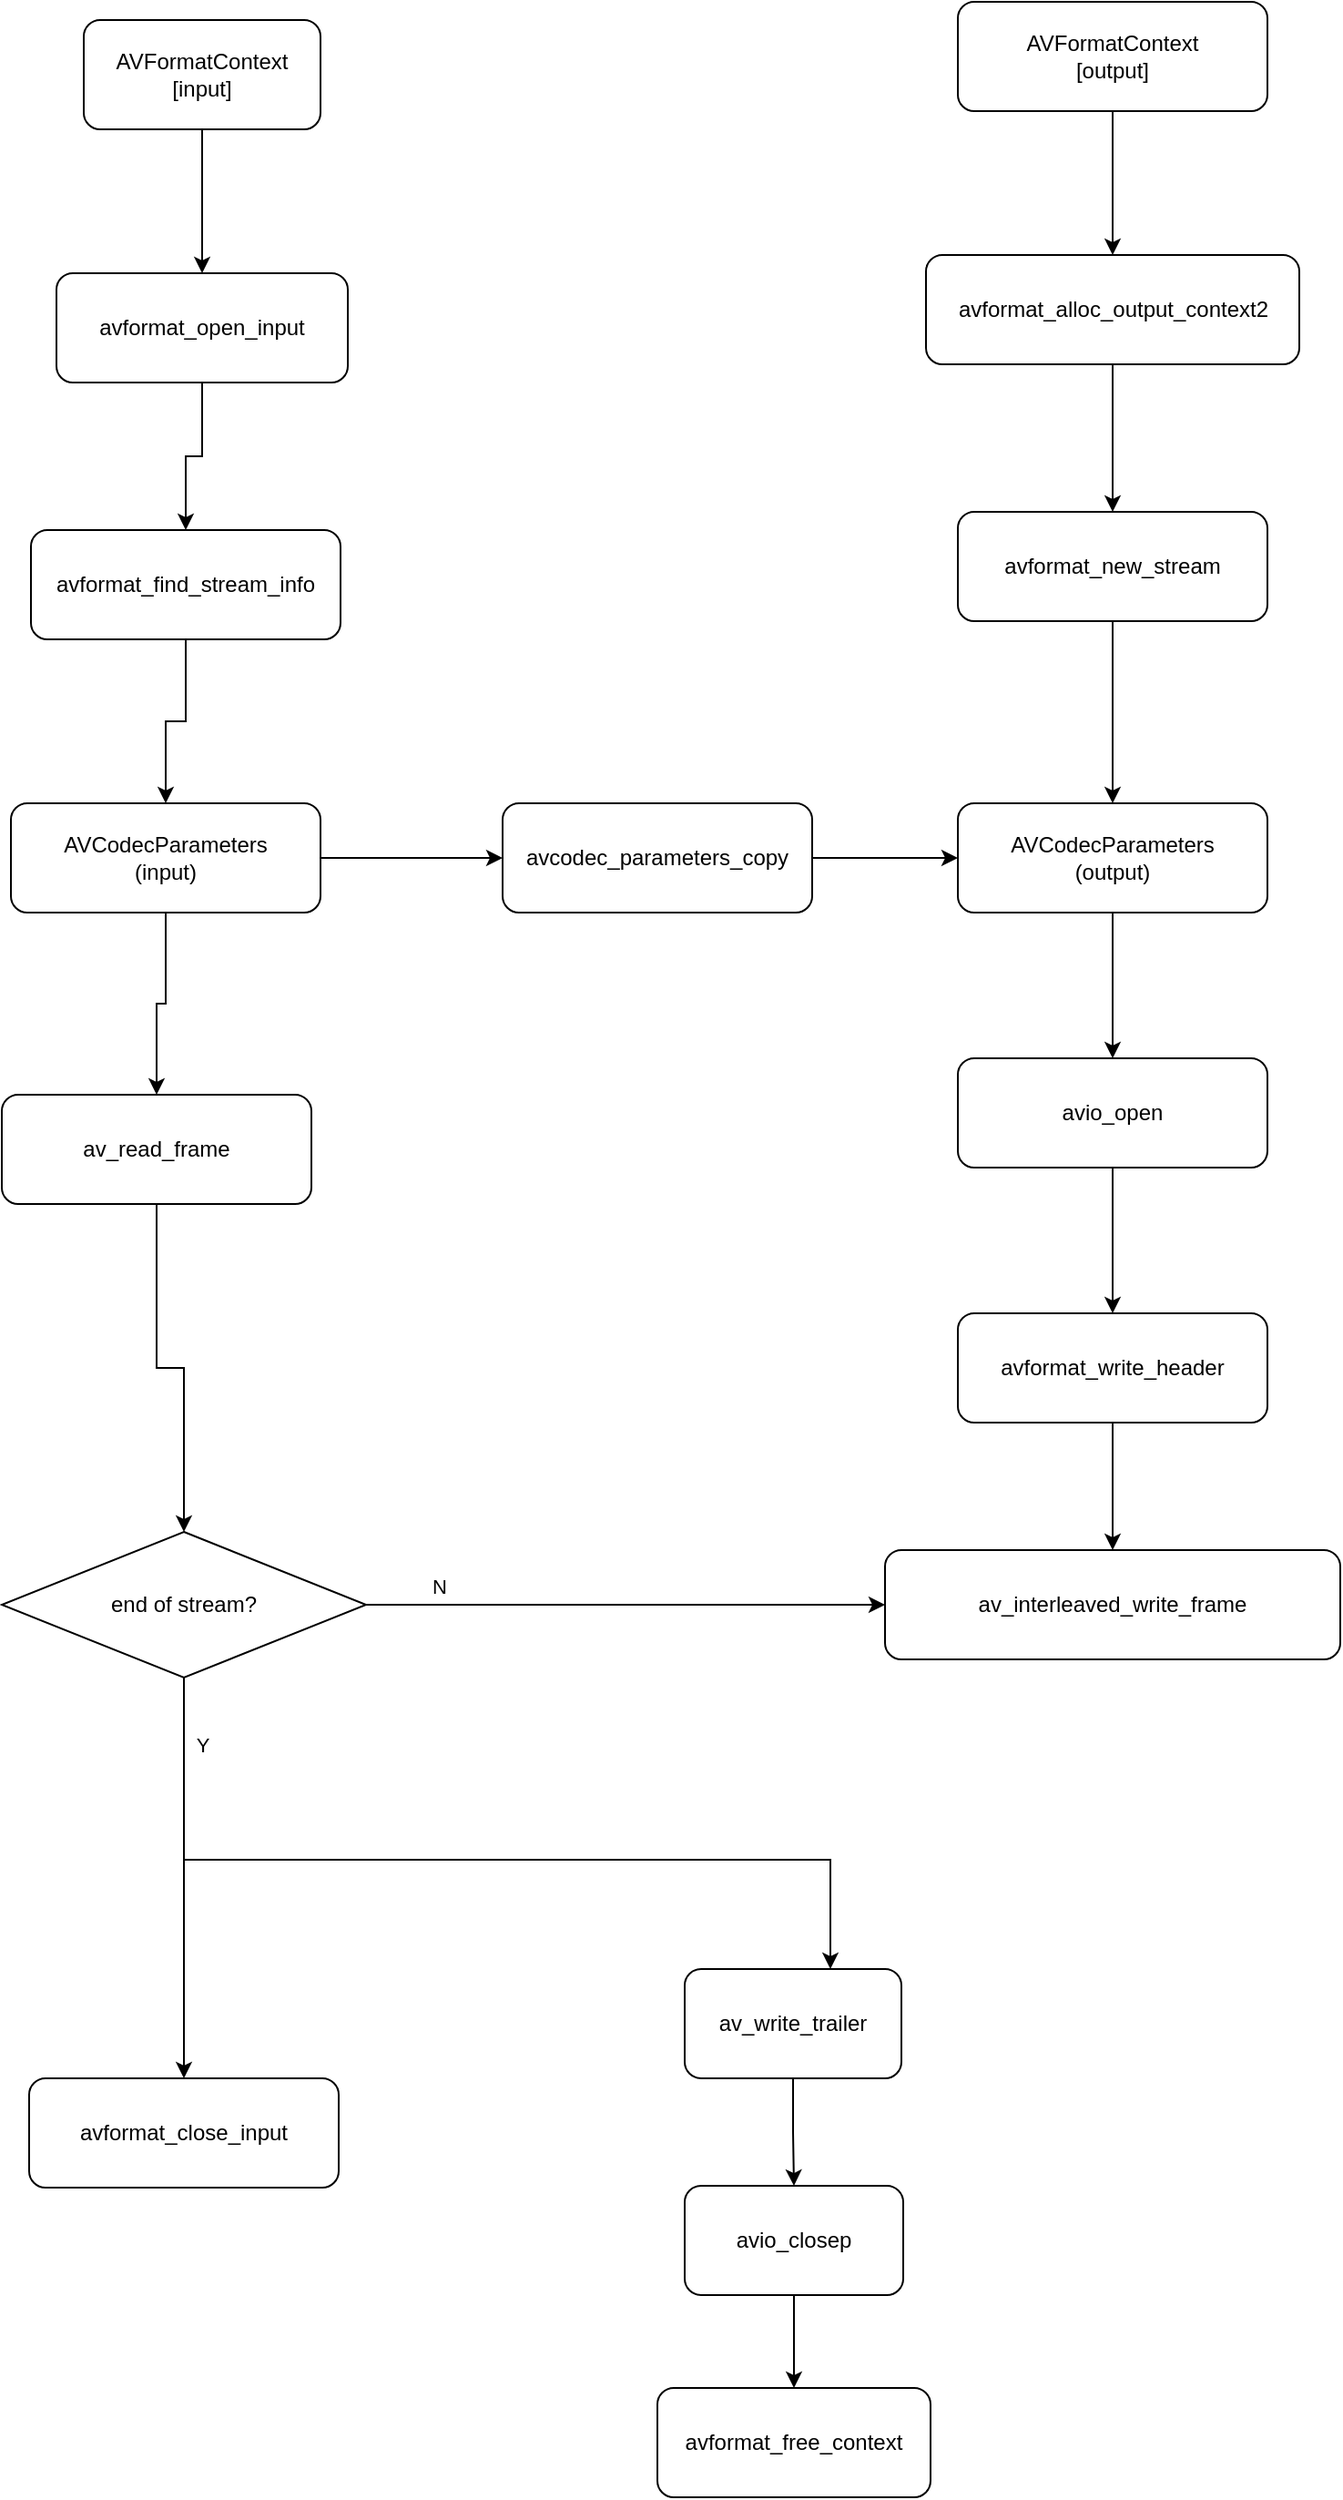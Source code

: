 <mxfile version="20.1.1" type="github">
  <diagram id="fi-OBeDVoVyC95V5E4uT" name="Page-1">
    <mxGraphModel dx="4959" dy="3491" grid="1" gridSize="10" guides="1" tooltips="1" connect="1" arrows="1" fold="1" page="1" pageScale="1" pageWidth="827" pageHeight="1169" math="0" shadow="0">
      <root>
        <mxCell id="0" />
        <mxCell id="1" parent="0" />
        <mxCell id="qyG4BkSLCux7nXN27tCq-3" value="" style="edgeStyle=orthogonalEdgeStyle;rounded=0;orthogonalLoop=1;jettySize=auto;html=1;" edge="1" parent="1" source="qyG4BkSLCux7nXN27tCq-1" target="qyG4BkSLCux7nXN27tCq-2">
          <mxGeometry relative="1" as="geometry" />
        </mxCell>
        <mxCell id="qyG4BkSLCux7nXN27tCq-1" value="AVFormatContext&lt;br&gt;[input]" style="rounded=1;whiteSpace=wrap;html=1;" vertex="1" parent="1">
          <mxGeometry x="40" y="-80" width="130" height="60" as="geometry" />
        </mxCell>
        <mxCell id="qyG4BkSLCux7nXN27tCq-5" value="" style="edgeStyle=orthogonalEdgeStyle;rounded=0;orthogonalLoop=1;jettySize=auto;html=1;" edge="1" parent="1" source="qyG4BkSLCux7nXN27tCq-2" target="qyG4BkSLCux7nXN27tCq-4">
          <mxGeometry relative="1" as="geometry" />
        </mxCell>
        <mxCell id="qyG4BkSLCux7nXN27tCq-2" value="avformat_open_input" style="rounded=1;whiteSpace=wrap;html=1;" vertex="1" parent="1">
          <mxGeometry x="25" y="59" width="160" height="60" as="geometry" />
        </mxCell>
        <mxCell id="qyG4BkSLCux7nXN27tCq-24" value="" style="edgeStyle=orthogonalEdgeStyle;rounded=0;orthogonalLoop=1;jettySize=auto;html=1;" edge="1" parent="1" source="qyG4BkSLCux7nXN27tCq-4" target="qyG4BkSLCux7nXN27tCq-6">
          <mxGeometry relative="1" as="geometry">
            <mxPoint x="96" y="340" as="targetPoint" />
          </mxGeometry>
        </mxCell>
        <mxCell id="qyG4BkSLCux7nXN27tCq-4" value="avformat_find_stream_info" style="rounded=1;whiteSpace=wrap;html=1;" vertex="1" parent="1">
          <mxGeometry x="11" y="200" width="170" height="60" as="geometry" />
        </mxCell>
        <mxCell id="qyG4BkSLCux7nXN27tCq-9" value="" style="edgeStyle=orthogonalEdgeStyle;rounded=0;orthogonalLoop=1;jettySize=auto;html=1;" edge="1" parent="1" source="qyG4BkSLCux7nXN27tCq-6" target="qyG4BkSLCux7nXN27tCq-8">
          <mxGeometry relative="1" as="geometry" />
        </mxCell>
        <mxCell id="qyG4BkSLCux7nXN27tCq-43" value="" style="edgeStyle=orthogonalEdgeStyle;rounded=0;orthogonalLoop=1;jettySize=auto;html=1;" edge="1" parent="1" source="qyG4BkSLCux7nXN27tCq-6" target="qyG4BkSLCux7nXN27tCq-42">
          <mxGeometry relative="1" as="geometry" />
        </mxCell>
        <mxCell id="qyG4BkSLCux7nXN27tCq-6" value="AVCodecParameters&lt;br&gt;(input)" style="rounded=1;whiteSpace=wrap;html=1;" vertex="1" parent="1">
          <mxGeometry y="350" width="170" height="60" as="geometry" />
        </mxCell>
        <mxCell id="qyG4BkSLCux7nXN27tCq-11" value="" style="edgeStyle=orthogonalEdgeStyle;rounded=0;orthogonalLoop=1;jettySize=auto;html=1;" edge="1" parent="1" source="qyG4BkSLCux7nXN27tCq-8" target="qyG4BkSLCux7nXN27tCq-12">
          <mxGeometry relative="1" as="geometry">
            <mxPoint x="96" y="770" as="targetPoint" />
          </mxGeometry>
        </mxCell>
        <mxCell id="qyG4BkSLCux7nXN27tCq-8" value="av_read_frame" style="rounded=1;whiteSpace=wrap;html=1;" vertex="1" parent="1">
          <mxGeometry x="-5" y="510" width="170" height="60" as="geometry" />
        </mxCell>
        <mxCell id="qyG4BkSLCux7nXN27tCq-14" value="" style="edgeStyle=orthogonalEdgeStyle;rounded=0;orthogonalLoop=1;jettySize=auto;html=1;" edge="1" parent="1" source="qyG4BkSLCux7nXN27tCq-12" target="qyG4BkSLCux7nXN27tCq-15">
          <mxGeometry relative="1" as="geometry">
            <mxPoint x="275" y="790" as="targetPoint" />
          </mxGeometry>
        </mxCell>
        <mxCell id="qyG4BkSLCux7nXN27tCq-33" value="N" style="edgeLabel;html=1;align=center;verticalAlign=middle;resizable=0;points=[];" vertex="1" connectable="0" parent="qyG4BkSLCux7nXN27tCq-14">
          <mxGeometry x="-0.737" y="1" relative="1" as="geometry">
            <mxPoint x="2" y="-9" as="offset" />
          </mxGeometry>
        </mxCell>
        <mxCell id="qyG4BkSLCux7nXN27tCq-27" value="" style="edgeStyle=orthogonalEdgeStyle;rounded=0;orthogonalLoop=1;jettySize=auto;html=1;entryX=0.5;entryY=0;entryDx=0;entryDy=0;" edge="1" parent="1" source="qyG4BkSLCux7nXN27tCq-12" target="qyG4BkSLCux7nXN27tCq-18">
          <mxGeometry relative="1" as="geometry">
            <mxPoint x="95" y="1030" as="targetPoint" />
          </mxGeometry>
        </mxCell>
        <mxCell id="qyG4BkSLCux7nXN27tCq-34" value="Y" style="edgeLabel;html=1;align=center;verticalAlign=middle;resizable=0;points=[];" vertex="1" connectable="0" parent="qyG4BkSLCux7nXN27tCq-27">
          <mxGeometry x="-0.367" y="-1" relative="1" as="geometry">
            <mxPoint x="11" y="-33" as="offset" />
          </mxGeometry>
        </mxCell>
        <mxCell id="qyG4BkSLCux7nXN27tCq-41" style="edgeStyle=orthogonalEdgeStyle;rounded=0;orthogonalLoop=1;jettySize=auto;html=1;" edge="1" parent="1" source="qyG4BkSLCux7nXN27tCq-12" target="qyG4BkSLCux7nXN27tCq-35">
          <mxGeometry relative="1" as="geometry">
            <Array as="points">
              <mxPoint x="95" y="930" />
              <mxPoint x="450" y="930" />
            </Array>
          </mxGeometry>
        </mxCell>
        <mxCell id="qyG4BkSLCux7nXN27tCq-12" value="end of stream?" style="rhombus;whiteSpace=wrap;html=1;" vertex="1" parent="1">
          <mxGeometry x="-5" y="750" width="200" height="80" as="geometry" />
        </mxCell>
        <mxCell id="qyG4BkSLCux7nXN27tCq-15" value="av_interleaved_write_frame" style="rounded=1;whiteSpace=wrap;html=1;" vertex="1" parent="1">
          <mxGeometry x="480" y="760" width="250" height="60" as="geometry" />
        </mxCell>
        <mxCell id="qyG4BkSLCux7nXN27tCq-18" value="avformat_close_input" style="rounded=1;whiteSpace=wrap;html=1;" vertex="1" parent="1">
          <mxGeometry x="10" y="1050" width="170" height="60" as="geometry" />
        </mxCell>
        <mxCell id="qyG4BkSLCux7nXN27tCq-40" value="" style="edgeStyle=orthogonalEdgeStyle;rounded=0;orthogonalLoop=1;jettySize=auto;html=1;" edge="1" parent="1" source="qyG4BkSLCux7nXN27tCq-31" target="qyG4BkSLCux7nXN27tCq-39">
          <mxGeometry relative="1" as="geometry" />
        </mxCell>
        <mxCell id="qyG4BkSLCux7nXN27tCq-31" value="avio_closep" style="rounded=1;whiteSpace=wrap;html=1;" vertex="1" parent="1">
          <mxGeometry x="370" y="1109" width="120" height="60" as="geometry" />
        </mxCell>
        <mxCell id="qyG4BkSLCux7nXN27tCq-38" value="" style="edgeStyle=orthogonalEdgeStyle;rounded=0;orthogonalLoop=1;jettySize=auto;html=1;" edge="1" parent="1" source="qyG4BkSLCux7nXN27tCq-35" target="qyG4BkSLCux7nXN27tCq-31">
          <mxGeometry relative="1" as="geometry" />
        </mxCell>
        <mxCell id="qyG4BkSLCux7nXN27tCq-35" value="av_write_trailer" style="rounded=1;whiteSpace=wrap;html=1;" vertex="1" parent="1">
          <mxGeometry x="370" y="990" width="119" height="60" as="geometry" />
        </mxCell>
        <mxCell id="qyG4BkSLCux7nXN27tCq-39" value="avformat_free_context" style="rounded=1;whiteSpace=wrap;html=1;" vertex="1" parent="1">
          <mxGeometry x="355" y="1220" width="150" height="60" as="geometry" />
        </mxCell>
        <mxCell id="qyG4BkSLCux7nXN27tCq-45" value="" style="edgeStyle=orthogonalEdgeStyle;rounded=0;orthogonalLoop=1;jettySize=auto;html=1;" edge="1" parent="1" source="qyG4BkSLCux7nXN27tCq-42" target="qyG4BkSLCux7nXN27tCq-44">
          <mxGeometry relative="1" as="geometry" />
        </mxCell>
        <mxCell id="qyG4BkSLCux7nXN27tCq-42" value="avcodec_parameters_copy" style="rounded=1;whiteSpace=wrap;html=1;" vertex="1" parent="1">
          <mxGeometry x="270" y="350" width="170" height="60" as="geometry" />
        </mxCell>
        <mxCell id="qyG4BkSLCux7nXN27tCq-47" value="" style="edgeStyle=orthogonalEdgeStyle;rounded=0;orthogonalLoop=1;jettySize=auto;html=1;" edge="1" parent="1" source="qyG4BkSLCux7nXN27tCq-44" target="qyG4BkSLCux7nXN27tCq-46">
          <mxGeometry relative="1" as="geometry" />
        </mxCell>
        <mxCell id="qyG4BkSLCux7nXN27tCq-44" value="AVCodecParameters&lt;br&gt;(output)" style="rounded=1;whiteSpace=wrap;html=1;" vertex="1" parent="1">
          <mxGeometry x="520" y="350" width="170" height="60" as="geometry" />
        </mxCell>
        <mxCell id="qyG4BkSLCux7nXN27tCq-49" value="" style="edgeStyle=orthogonalEdgeStyle;rounded=0;orthogonalLoop=1;jettySize=auto;html=1;" edge="1" parent="1" source="qyG4BkSLCux7nXN27tCq-46" target="qyG4BkSLCux7nXN27tCq-48">
          <mxGeometry relative="1" as="geometry" />
        </mxCell>
        <mxCell id="qyG4BkSLCux7nXN27tCq-46" value="avio_open" style="rounded=1;whiteSpace=wrap;html=1;" vertex="1" parent="1">
          <mxGeometry x="520" y="490" width="170" height="60" as="geometry" />
        </mxCell>
        <mxCell id="qyG4BkSLCux7nXN27tCq-50" value="" style="edgeStyle=orthogonalEdgeStyle;rounded=0;orthogonalLoop=1;jettySize=auto;html=1;" edge="1" parent="1" source="qyG4BkSLCux7nXN27tCq-48" target="qyG4BkSLCux7nXN27tCq-15">
          <mxGeometry relative="1" as="geometry" />
        </mxCell>
        <mxCell id="qyG4BkSLCux7nXN27tCq-48" value="avformat_write_header" style="rounded=1;whiteSpace=wrap;html=1;" vertex="1" parent="1">
          <mxGeometry x="520" y="630" width="170" height="60" as="geometry" />
        </mxCell>
        <mxCell id="qyG4BkSLCux7nXN27tCq-53" value="" style="edgeStyle=orthogonalEdgeStyle;rounded=0;orthogonalLoop=1;jettySize=auto;html=1;" edge="1" parent="1" source="qyG4BkSLCux7nXN27tCq-51" target="qyG4BkSLCux7nXN27tCq-52">
          <mxGeometry relative="1" as="geometry" />
        </mxCell>
        <mxCell id="qyG4BkSLCux7nXN27tCq-51" value="AVFormatContext&lt;br&gt;[output]" style="rounded=1;whiteSpace=wrap;html=1;" vertex="1" parent="1">
          <mxGeometry x="520" y="-90" width="170" height="60" as="geometry" />
        </mxCell>
        <mxCell id="qyG4BkSLCux7nXN27tCq-55" value="" style="edgeStyle=orthogonalEdgeStyle;rounded=0;orthogonalLoop=1;jettySize=auto;html=1;" edge="1" parent="1" source="qyG4BkSLCux7nXN27tCq-52" target="qyG4BkSLCux7nXN27tCq-54">
          <mxGeometry relative="1" as="geometry" />
        </mxCell>
        <mxCell id="qyG4BkSLCux7nXN27tCq-52" value="avformat_alloc_output_context2" style="rounded=1;whiteSpace=wrap;html=1;" vertex="1" parent="1">
          <mxGeometry x="502.5" y="49" width="205" height="60" as="geometry" />
        </mxCell>
        <mxCell id="qyG4BkSLCux7nXN27tCq-56" value="" style="edgeStyle=orthogonalEdgeStyle;rounded=0;orthogonalLoop=1;jettySize=auto;html=1;" edge="1" parent="1" source="qyG4BkSLCux7nXN27tCq-54" target="qyG4BkSLCux7nXN27tCq-44">
          <mxGeometry relative="1" as="geometry" />
        </mxCell>
        <mxCell id="qyG4BkSLCux7nXN27tCq-54" value="avformat_new_stream" style="rounded=1;whiteSpace=wrap;html=1;" vertex="1" parent="1">
          <mxGeometry x="520" y="190" width="170" height="60" as="geometry" />
        </mxCell>
      </root>
    </mxGraphModel>
  </diagram>
</mxfile>
